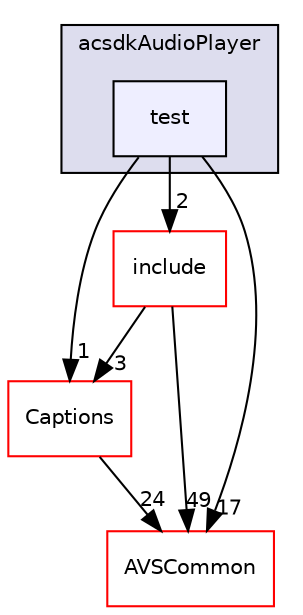 digraph "/workplace/avs-device-sdk/capabilities/AudioPlayer/acsdkAudioPlayer/test" {
  compound=true
  node [ fontsize="10", fontname="Helvetica"];
  edge [ labelfontsize="10", labelfontname="Helvetica"];
  subgraph clusterdir_a2d3ccdd87c0e112b606df9d2c974581 {
    graph [ bgcolor="#ddddee", pencolor="black", label="acsdkAudioPlayer" fontname="Helvetica", fontsize="10", URL="dir_a2d3ccdd87c0e112b606df9d2c974581.html"]
  dir_bfafebb4ef763366a740d369873daac1 [shape=box, label="test", style="filled", fillcolor="#eeeeff", pencolor="black", URL="dir_bfafebb4ef763366a740d369873daac1.html"];
  }
  dir_de0e77330fd0ab33359e90b501923c8e [shape=box label="Captions" fillcolor="white" style="filled" color="red" URL="dir_de0e77330fd0ab33359e90b501923c8e.html"];
  dir_c35b695d966e6f72cb401272f16009c6 [shape=box label="include" fillcolor="white" style="filled" color="red" URL="dir_c35b695d966e6f72cb401272f16009c6.html"];
  dir_13e65effb2bde530b17b3d5eefcd0266 [shape=box label="AVSCommon" fillcolor="white" style="filled" color="red" URL="dir_13e65effb2bde530b17b3d5eefcd0266.html"];
  dir_de0e77330fd0ab33359e90b501923c8e->dir_13e65effb2bde530b17b3d5eefcd0266 [headlabel="24", labeldistance=1.5 headhref="dir_000435_000017.html"];
  dir_c35b695d966e6f72cb401272f16009c6->dir_de0e77330fd0ab33359e90b501923c8e [headlabel="3", labeldistance=1.5 headhref="dir_000274_000435.html"];
  dir_c35b695d966e6f72cb401272f16009c6->dir_13e65effb2bde530b17b3d5eefcd0266 [headlabel="49", labeldistance=1.5 headhref="dir_000274_000017.html"];
  dir_bfafebb4ef763366a740d369873daac1->dir_de0e77330fd0ab33359e90b501923c8e [headlabel="1", labeldistance=1.5 headhref="dir_000277_000435.html"];
  dir_bfafebb4ef763366a740d369873daac1->dir_c35b695d966e6f72cb401272f16009c6 [headlabel="2", labeldistance=1.5 headhref="dir_000277_000274.html"];
  dir_bfafebb4ef763366a740d369873daac1->dir_13e65effb2bde530b17b3d5eefcd0266 [headlabel="17", labeldistance=1.5 headhref="dir_000277_000017.html"];
}
